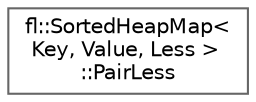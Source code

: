 digraph "Graphical Class Hierarchy"
{
 // LATEX_PDF_SIZE
  bgcolor="transparent";
  edge [fontname=Helvetica,fontsize=10,labelfontname=Helvetica,labelfontsize=10];
  node [fontname=Helvetica,fontsize=10,shape=box,height=0.2,width=0.4];
  rankdir="LR";
  Node0 [id="Node000000",label="fl::SortedHeapMap\<\l Key, Value, Less \>\l::PairLess",height=0.2,width=0.4,color="grey40", fillcolor="white", style="filled",URL="$d7/d53/structfl_1_1_sorted_heap_map_1_1_pair_less.html",tooltip=" "];
}
